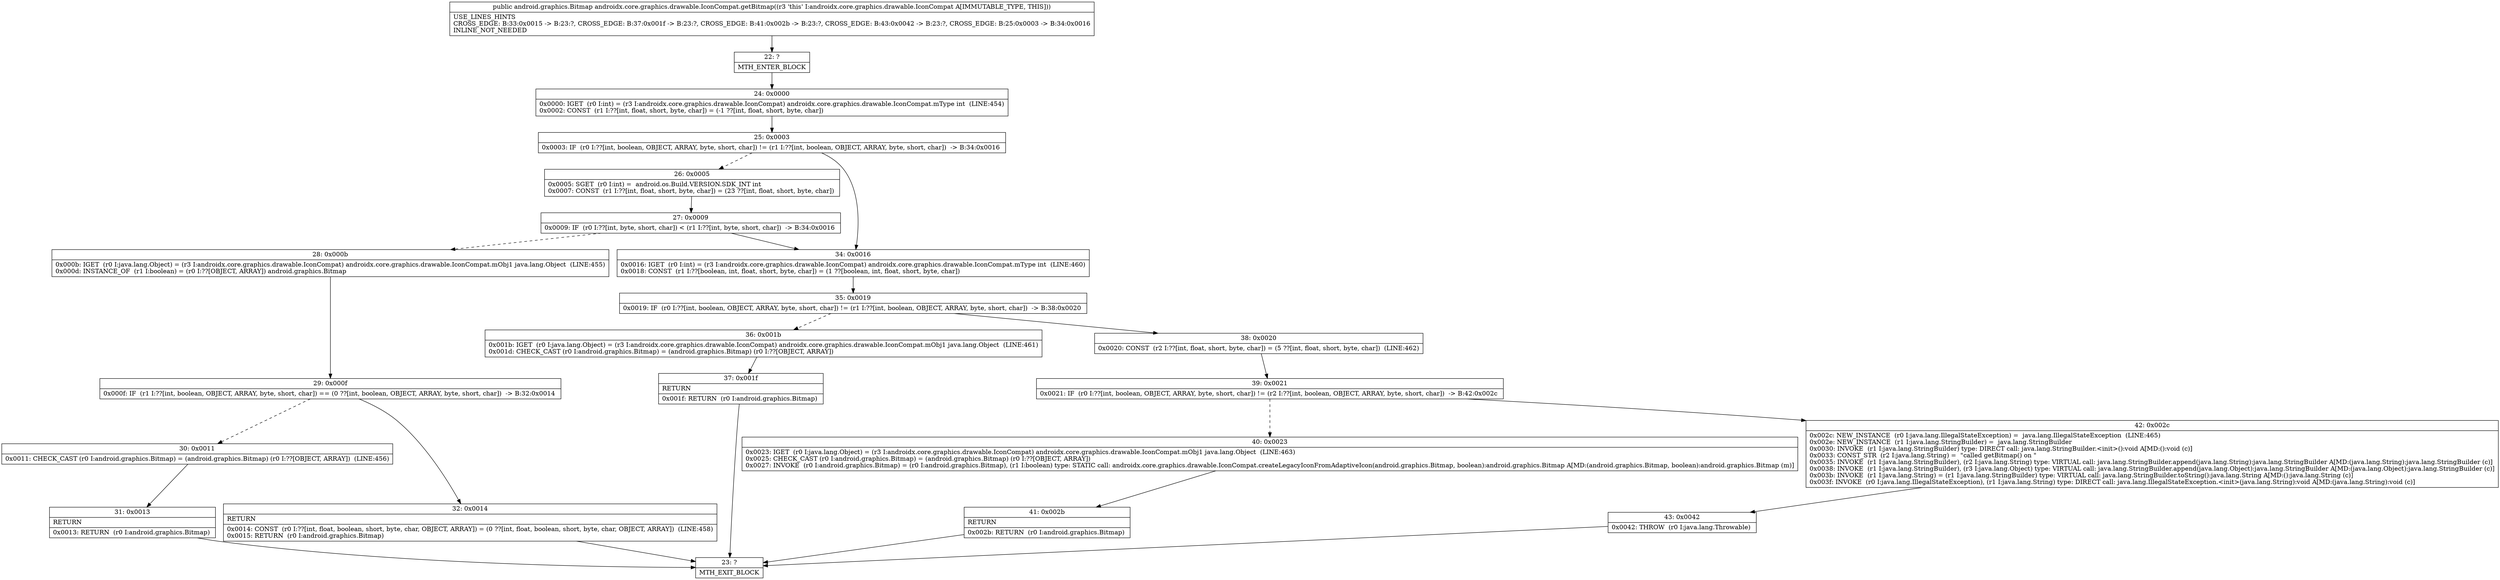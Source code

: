 digraph "CFG forandroidx.core.graphics.drawable.IconCompat.getBitmap()Landroid\/graphics\/Bitmap;" {
Node_22 [shape=record,label="{22\:\ ?|MTH_ENTER_BLOCK\l}"];
Node_24 [shape=record,label="{24\:\ 0x0000|0x0000: IGET  (r0 I:int) = (r3 I:androidx.core.graphics.drawable.IconCompat) androidx.core.graphics.drawable.IconCompat.mType int  (LINE:454)\l0x0002: CONST  (r1 I:??[int, float, short, byte, char]) = (\-1 ??[int, float, short, byte, char]) \l}"];
Node_25 [shape=record,label="{25\:\ 0x0003|0x0003: IF  (r0 I:??[int, boolean, OBJECT, ARRAY, byte, short, char]) != (r1 I:??[int, boolean, OBJECT, ARRAY, byte, short, char])  \-\> B:34:0x0016 \l}"];
Node_26 [shape=record,label="{26\:\ 0x0005|0x0005: SGET  (r0 I:int) =  android.os.Build.VERSION.SDK_INT int \l0x0007: CONST  (r1 I:??[int, float, short, byte, char]) = (23 ??[int, float, short, byte, char]) \l}"];
Node_27 [shape=record,label="{27\:\ 0x0009|0x0009: IF  (r0 I:??[int, byte, short, char]) \< (r1 I:??[int, byte, short, char])  \-\> B:34:0x0016 \l}"];
Node_28 [shape=record,label="{28\:\ 0x000b|0x000b: IGET  (r0 I:java.lang.Object) = (r3 I:androidx.core.graphics.drawable.IconCompat) androidx.core.graphics.drawable.IconCompat.mObj1 java.lang.Object  (LINE:455)\l0x000d: INSTANCE_OF  (r1 I:boolean) = (r0 I:??[OBJECT, ARRAY]) android.graphics.Bitmap \l}"];
Node_29 [shape=record,label="{29\:\ 0x000f|0x000f: IF  (r1 I:??[int, boolean, OBJECT, ARRAY, byte, short, char]) == (0 ??[int, boolean, OBJECT, ARRAY, byte, short, char])  \-\> B:32:0x0014 \l}"];
Node_30 [shape=record,label="{30\:\ 0x0011|0x0011: CHECK_CAST (r0 I:android.graphics.Bitmap) = (android.graphics.Bitmap) (r0 I:??[OBJECT, ARRAY])  (LINE:456)\l}"];
Node_31 [shape=record,label="{31\:\ 0x0013|RETURN\l|0x0013: RETURN  (r0 I:android.graphics.Bitmap) \l}"];
Node_23 [shape=record,label="{23\:\ ?|MTH_EXIT_BLOCK\l}"];
Node_32 [shape=record,label="{32\:\ 0x0014|RETURN\l|0x0014: CONST  (r0 I:??[int, float, boolean, short, byte, char, OBJECT, ARRAY]) = (0 ??[int, float, boolean, short, byte, char, OBJECT, ARRAY])  (LINE:458)\l0x0015: RETURN  (r0 I:android.graphics.Bitmap) \l}"];
Node_34 [shape=record,label="{34\:\ 0x0016|0x0016: IGET  (r0 I:int) = (r3 I:androidx.core.graphics.drawable.IconCompat) androidx.core.graphics.drawable.IconCompat.mType int  (LINE:460)\l0x0018: CONST  (r1 I:??[boolean, int, float, short, byte, char]) = (1 ??[boolean, int, float, short, byte, char]) \l}"];
Node_35 [shape=record,label="{35\:\ 0x0019|0x0019: IF  (r0 I:??[int, boolean, OBJECT, ARRAY, byte, short, char]) != (r1 I:??[int, boolean, OBJECT, ARRAY, byte, short, char])  \-\> B:38:0x0020 \l}"];
Node_36 [shape=record,label="{36\:\ 0x001b|0x001b: IGET  (r0 I:java.lang.Object) = (r3 I:androidx.core.graphics.drawable.IconCompat) androidx.core.graphics.drawable.IconCompat.mObj1 java.lang.Object  (LINE:461)\l0x001d: CHECK_CAST (r0 I:android.graphics.Bitmap) = (android.graphics.Bitmap) (r0 I:??[OBJECT, ARRAY]) \l}"];
Node_37 [shape=record,label="{37\:\ 0x001f|RETURN\l|0x001f: RETURN  (r0 I:android.graphics.Bitmap) \l}"];
Node_38 [shape=record,label="{38\:\ 0x0020|0x0020: CONST  (r2 I:??[int, float, short, byte, char]) = (5 ??[int, float, short, byte, char])  (LINE:462)\l}"];
Node_39 [shape=record,label="{39\:\ 0x0021|0x0021: IF  (r0 I:??[int, boolean, OBJECT, ARRAY, byte, short, char]) != (r2 I:??[int, boolean, OBJECT, ARRAY, byte, short, char])  \-\> B:42:0x002c \l}"];
Node_40 [shape=record,label="{40\:\ 0x0023|0x0023: IGET  (r0 I:java.lang.Object) = (r3 I:androidx.core.graphics.drawable.IconCompat) androidx.core.graphics.drawable.IconCompat.mObj1 java.lang.Object  (LINE:463)\l0x0025: CHECK_CAST (r0 I:android.graphics.Bitmap) = (android.graphics.Bitmap) (r0 I:??[OBJECT, ARRAY]) \l0x0027: INVOKE  (r0 I:android.graphics.Bitmap) = (r0 I:android.graphics.Bitmap), (r1 I:boolean) type: STATIC call: androidx.core.graphics.drawable.IconCompat.createLegacyIconFromAdaptiveIcon(android.graphics.Bitmap, boolean):android.graphics.Bitmap A[MD:(android.graphics.Bitmap, boolean):android.graphics.Bitmap (m)]\l}"];
Node_41 [shape=record,label="{41\:\ 0x002b|RETURN\l|0x002b: RETURN  (r0 I:android.graphics.Bitmap) \l}"];
Node_42 [shape=record,label="{42\:\ 0x002c|0x002c: NEW_INSTANCE  (r0 I:java.lang.IllegalStateException) =  java.lang.IllegalStateException  (LINE:465)\l0x002e: NEW_INSTANCE  (r1 I:java.lang.StringBuilder) =  java.lang.StringBuilder \l0x0030: INVOKE  (r1 I:java.lang.StringBuilder) type: DIRECT call: java.lang.StringBuilder.\<init\>():void A[MD:():void (c)]\l0x0033: CONST_STR  (r2 I:java.lang.String) =  \"called getBitmap() on \" \l0x0035: INVOKE  (r1 I:java.lang.StringBuilder), (r2 I:java.lang.String) type: VIRTUAL call: java.lang.StringBuilder.append(java.lang.String):java.lang.StringBuilder A[MD:(java.lang.String):java.lang.StringBuilder (c)]\l0x0038: INVOKE  (r1 I:java.lang.StringBuilder), (r3 I:java.lang.Object) type: VIRTUAL call: java.lang.StringBuilder.append(java.lang.Object):java.lang.StringBuilder A[MD:(java.lang.Object):java.lang.StringBuilder (c)]\l0x003b: INVOKE  (r1 I:java.lang.String) = (r1 I:java.lang.StringBuilder) type: VIRTUAL call: java.lang.StringBuilder.toString():java.lang.String A[MD:():java.lang.String (c)]\l0x003f: INVOKE  (r0 I:java.lang.IllegalStateException), (r1 I:java.lang.String) type: DIRECT call: java.lang.IllegalStateException.\<init\>(java.lang.String):void A[MD:(java.lang.String):void (c)]\l}"];
Node_43 [shape=record,label="{43\:\ 0x0042|0x0042: THROW  (r0 I:java.lang.Throwable) \l}"];
MethodNode[shape=record,label="{public android.graphics.Bitmap androidx.core.graphics.drawable.IconCompat.getBitmap((r3 'this' I:androidx.core.graphics.drawable.IconCompat A[IMMUTABLE_TYPE, THIS]))  | USE_LINES_HINTS\lCROSS_EDGE: B:33:0x0015 \-\> B:23:?, CROSS_EDGE: B:37:0x001f \-\> B:23:?, CROSS_EDGE: B:41:0x002b \-\> B:23:?, CROSS_EDGE: B:43:0x0042 \-\> B:23:?, CROSS_EDGE: B:25:0x0003 \-\> B:34:0x0016\lINLINE_NOT_NEEDED\l}"];
MethodNode -> Node_22;Node_22 -> Node_24;
Node_24 -> Node_25;
Node_25 -> Node_26[style=dashed];
Node_25 -> Node_34;
Node_26 -> Node_27;
Node_27 -> Node_28[style=dashed];
Node_27 -> Node_34;
Node_28 -> Node_29;
Node_29 -> Node_30[style=dashed];
Node_29 -> Node_32;
Node_30 -> Node_31;
Node_31 -> Node_23;
Node_32 -> Node_23;
Node_34 -> Node_35;
Node_35 -> Node_36[style=dashed];
Node_35 -> Node_38;
Node_36 -> Node_37;
Node_37 -> Node_23;
Node_38 -> Node_39;
Node_39 -> Node_40[style=dashed];
Node_39 -> Node_42;
Node_40 -> Node_41;
Node_41 -> Node_23;
Node_42 -> Node_43;
Node_43 -> Node_23;
}

